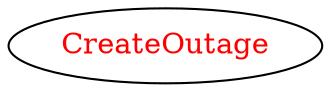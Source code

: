 digraph dependencyGraph {
 concentrate=true;
 ranksep="2.0";
 rankdir="LR"; 
 splines="ortho";
"CreateOutage" [fontcolor="red"];
}